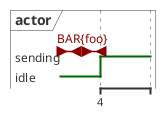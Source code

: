{
  "sha1": "qdim3aqoifn6pr7ar544umxrbxbu0a4",
  "insertion": {
    "when": "2024-06-04T17:28:42.306Z",
    "url": "https://github.com/plantuml/plantuml/pull/109",
    "user": "plantuml@gmail.com"
  }
}
@startuml
robust "actor" as A

A is idle

@A
4 is sending
@3 <-> @4 : {foo}
@1 <-> @2 : BAR

@enduml
